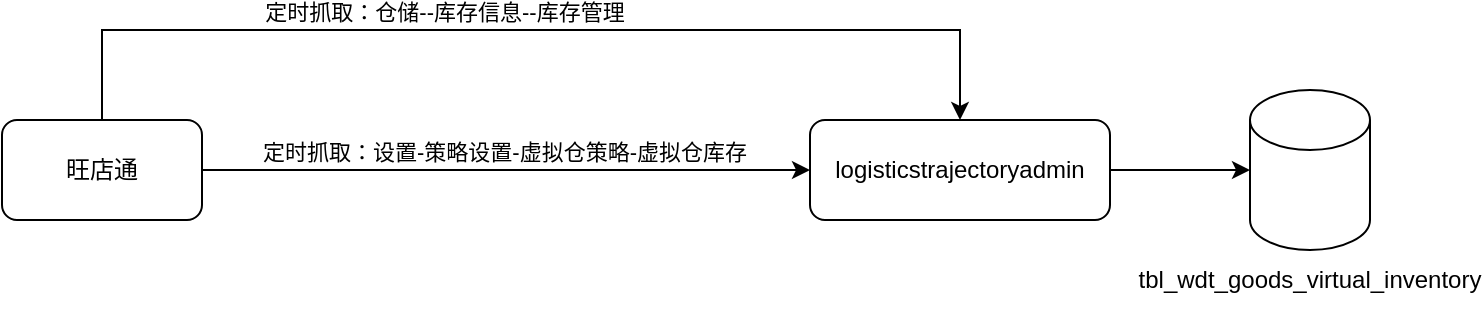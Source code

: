 <mxfile version="26.2.8">
  <diagram name="第 1 页" id="2pf86PvcZ0VI5GpcgYND">
    <mxGraphModel dx="1428" dy="766" grid="1" gridSize="10" guides="1" tooltips="1" connect="1" arrows="1" fold="1" page="1" pageScale="1" pageWidth="827" pageHeight="1169" math="0" shadow="0">
      <root>
        <mxCell id="0" />
        <mxCell id="1" parent="0" />
        <mxCell id="U3VlFOeN2APtLFcvvIJK-1" value="" style="shape=cylinder3;whiteSpace=wrap;html=1;boundedLbl=1;backgroundOutline=1;size=15;" vertex="1" parent="1">
          <mxGeometry x="650" y="310" width="60" height="80" as="geometry" />
        </mxCell>
        <mxCell id="U3VlFOeN2APtLFcvvIJK-2" value="tbl_wdt_goods_virtual_inventory" style="text;html=1;align=center;verticalAlign=middle;whiteSpace=wrap;rounded=0;" vertex="1" parent="1">
          <mxGeometry x="650" y="390" width="60" height="30" as="geometry" />
        </mxCell>
        <mxCell id="U3VlFOeN2APtLFcvvIJK-4" style="edgeStyle=orthogonalEdgeStyle;rounded=0;orthogonalLoop=1;jettySize=auto;html=1;entryX=0;entryY=0.5;entryDx=0;entryDy=0;" edge="1" parent="1" source="U3VlFOeN2APtLFcvvIJK-3" target="U3VlFOeN2APtLFcvvIJK-5">
          <mxGeometry relative="1" as="geometry">
            <mxPoint x="320" y="350" as="targetPoint" />
          </mxGeometry>
        </mxCell>
        <mxCell id="U3VlFOeN2APtLFcvvIJK-10" value="定时抓取：设置-策略设置-虚拟仓策略-虚拟仓库存" style="edgeLabel;html=1;align=center;verticalAlign=middle;resizable=0;points=[];" vertex="1" connectable="0" parent="U3VlFOeN2APtLFcvvIJK-4">
          <mxGeometry x="0.172" y="-1" relative="1" as="geometry">
            <mxPoint x="-27" y="-10" as="offset" />
          </mxGeometry>
        </mxCell>
        <mxCell id="U3VlFOeN2APtLFcvvIJK-13" style="edgeStyle=orthogonalEdgeStyle;rounded=0;orthogonalLoop=1;jettySize=auto;html=1;entryX=0.5;entryY=0;entryDx=0;entryDy=0;exitX=0.5;exitY=0;exitDx=0;exitDy=0;" edge="1" parent="1" source="U3VlFOeN2APtLFcvvIJK-3" target="U3VlFOeN2APtLFcvvIJK-5">
          <mxGeometry relative="1" as="geometry">
            <mxPoint x="80" y="325" as="sourcePoint" />
            <mxPoint x="334" y="300" as="targetPoint" />
            <Array as="points">
              <mxPoint x="76" y="280" />
              <mxPoint x="505" y="280" />
            </Array>
          </mxGeometry>
        </mxCell>
        <mxCell id="U3VlFOeN2APtLFcvvIJK-14" value="定时抓取：仓储--库存信息--库存管理" style="edgeLabel;html=1;align=center;verticalAlign=middle;resizable=0;points=[];" vertex="1" connectable="0" parent="U3VlFOeN2APtLFcvvIJK-13">
          <mxGeometry x="-0.168" y="2" relative="1" as="geometry">
            <mxPoint y="-7" as="offset" />
          </mxGeometry>
        </mxCell>
        <mxCell id="U3VlFOeN2APtLFcvvIJK-3" value="旺店通" style="rounded=1;whiteSpace=wrap;html=1;" vertex="1" parent="1">
          <mxGeometry x="26" y="325" width="100" height="50" as="geometry" />
        </mxCell>
        <mxCell id="U3VlFOeN2APtLFcvvIJK-6" style="edgeStyle=orthogonalEdgeStyle;rounded=0;orthogonalLoop=1;jettySize=auto;html=1;" edge="1" parent="1" source="U3VlFOeN2APtLFcvvIJK-5" target="U3VlFOeN2APtLFcvvIJK-1">
          <mxGeometry relative="1" as="geometry" />
        </mxCell>
        <mxCell id="U3VlFOeN2APtLFcvvIJK-5" value="logisticstrajectoryadmin" style="rounded=1;whiteSpace=wrap;html=1;" vertex="1" parent="1">
          <mxGeometry x="430" y="325" width="150" height="50" as="geometry" />
        </mxCell>
      </root>
    </mxGraphModel>
  </diagram>
</mxfile>
